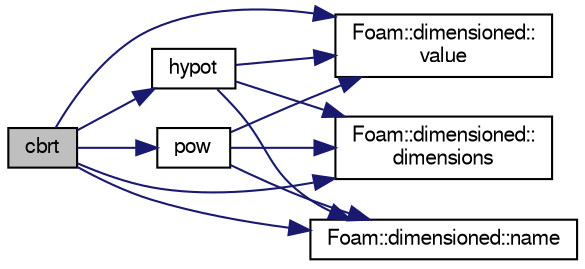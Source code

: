 digraph "cbrt"
{
  bgcolor="transparent";
  edge [fontname="FreeSans",fontsize="10",labelfontname="FreeSans",labelfontsize="10"];
  node [fontname="FreeSans",fontsize="10",shape=record];
  rankdir="LR";
  Node35468 [label="cbrt",height=0.2,width=0.4,color="black", fillcolor="grey75", style="filled", fontcolor="black"];
  Node35468 -> Node35469 [color="midnightblue",fontsize="10",style="solid",fontname="FreeSans"];
  Node35469 [label="Foam::dimensioned::\ldimensions",height=0.2,width=0.4,color="black",URL="$a26366.html#a512673c2674ca2d38885f1bb5f6994fb",tooltip="Return const reference to dimensions. "];
  Node35468 -> Node35470 [color="midnightblue",fontsize="10",style="solid",fontname="FreeSans"];
  Node35470 [label="hypot",height=0.2,width=0.4,color="black",URL="$a21124.html#a90d61bdadaac564804287155d4926028"];
  Node35470 -> Node35471 [color="midnightblue",fontsize="10",style="solid",fontname="FreeSans"];
  Node35471 [label="Foam::dimensioned::name",height=0.2,width=0.4,color="black",URL="$a26366.html#ade4113569ef0db70665fded275a5e38e",tooltip="Return const reference to name. "];
  Node35470 -> Node35469 [color="midnightblue",fontsize="10",style="solid",fontname="FreeSans"];
  Node35470 -> Node35472 [color="midnightblue",fontsize="10",style="solid",fontname="FreeSans"];
  Node35472 [label="Foam::dimensioned::\lvalue",height=0.2,width=0.4,color="black",URL="$a26366.html#a7948200a26c85fc3a83ffa510a91d668",tooltip="Return const reference to value. "];
  Node35468 -> Node35471 [color="midnightblue",fontsize="10",style="solid",fontname="FreeSans"];
  Node35468 -> Node35473 [color="midnightblue",fontsize="10",style="solid",fontname="FreeSans"];
  Node35473 [label="pow",height=0.2,width=0.4,color="black",URL="$a21124.html#a7500c8e9d27a442adc75e287de074c7c"];
  Node35473 -> Node35469 [color="midnightblue",fontsize="10",style="solid",fontname="FreeSans"];
  Node35473 -> Node35471 [color="midnightblue",fontsize="10",style="solid",fontname="FreeSans"];
  Node35473 -> Node35472 [color="midnightblue",fontsize="10",style="solid",fontname="FreeSans"];
  Node35468 -> Node35472 [color="midnightblue",fontsize="10",style="solid",fontname="FreeSans"];
}
